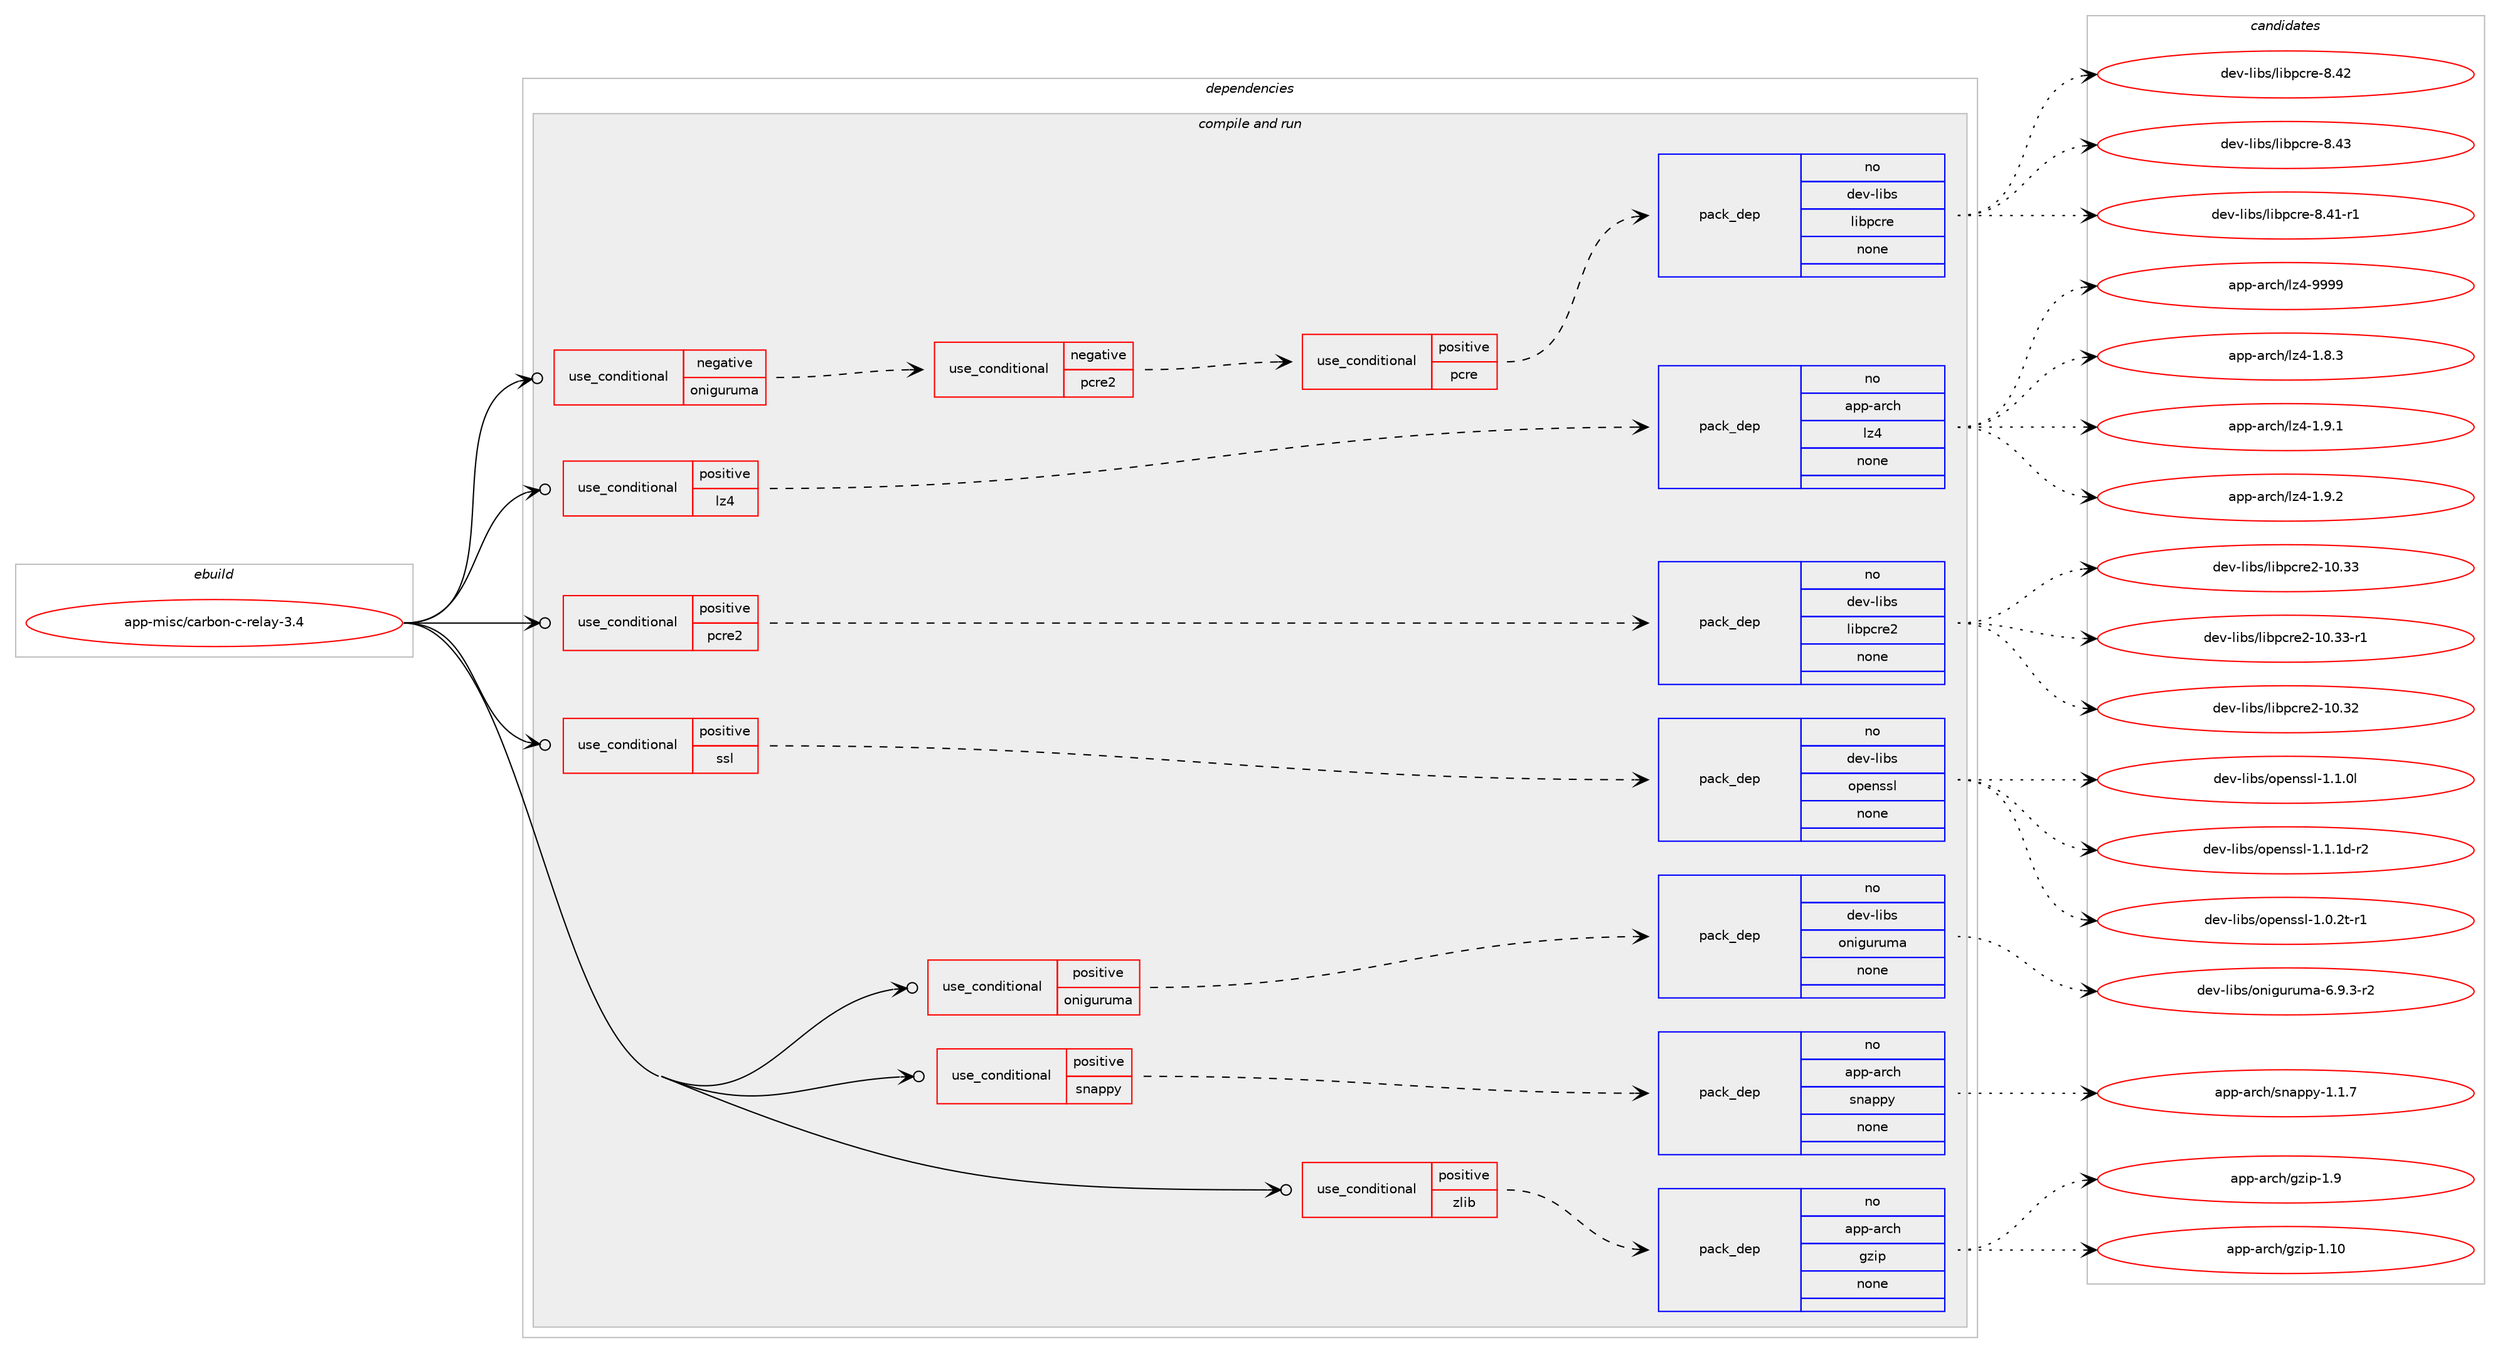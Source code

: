 digraph prolog {

# *************
# Graph options
# *************

newrank=true;
concentrate=true;
compound=true;
graph [rankdir=LR,fontname=Helvetica,fontsize=10,ranksep=1.5];#, ranksep=2.5, nodesep=0.2];
edge  [arrowhead=vee];
node  [fontname=Helvetica,fontsize=10];

# **********
# The ebuild
# **********

subgraph cluster_leftcol {
color=gray;
rank=same;
label=<<i>ebuild</i>>;
id [label="app-misc/carbon-c-relay-3.4", color=red, width=4, href="../app-misc/carbon-c-relay-3.4.svg"];
}

# ****************
# The dependencies
# ****************

subgraph cluster_midcol {
color=gray;
label=<<i>dependencies</i>>;
subgraph cluster_compile {
fillcolor="#eeeeee";
style=filled;
label=<<i>compile</i>>;
}
subgraph cluster_compileandrun {
fillcolor="#eeeeee";
style=filled;
label=<<i>compile and run</i>>;
subgraph cond118917 {
dependency497867 [label=<<TABLE BORDER="0" CELLBORDER="1" CELLSPACING="0" CELLPADDING="4"><TR><TD ROWSPAN="3" CELLPADDING="10">use_conditional</TD></TR><TR><TD>negative</TD></TR><TR><TD>oniguruma</TD></TR></TABLE>>, shape=none, color=red];
subgraph cond118918 {
dependency497868 [label=<<TABLE BORDER="0" CELLBORDER="1" CELLSPACING="0" CELLPADDING="4"><TR><TD ROWSPAN="3" CELLPADDING="10">use_conditional</TD></TR><TR><TD>negative</TD></TR><TR><TD>pcre2</TD></TR></TABLE>>, shape=none, color=red];
subgraph cond118919 {
dependency497869 [label=<<TABLE BORDER="0" CELLBORDER="1" CELLSPACING="0" CELLPADDING="4"><TR><TD ROWSPAN="3" CELLPADDING="10">use_conditional</TD></TR><TR><TD>positive</TD></TR><TR><TD>pcre</TD></TR></TABLE>>, shape=none, color=red];
subgraph pack369967 {
dependency497870 [label=<<TABLE BORDER="0" CELLBORDER="1" CELLSPACING="0" CELLPADDING="4" WIDTH="220"><TR><TD ROWSPAN="6" CELLPADDING="30">pack_dep</TD></TR><TR><TD WIDTH="110">no</TD></TR><TR><TD>dev-libs</TD></TR><TR><TD>libpcre</TD></TR><TR><TD>none</TD></TR><TR><TD></TD></TR></TABLE>>, shape=none, color=blue];
}
dependency497869:e -> dependency497870:w [weight=20,style="dashed",arrowhead="vee"];
}
dependency497868:e -> dependency497869:w [weight=20,style="dashed",arrowhead="vee"];
}
dependency497867:e -> dependency497868:w [weight=20,style="dashed",arrowhead="vee"];
}
id:e -> dependency497867:w [weight=20,style="solid",arrowhead="odotvee"];
subgraph cond118920 {
dependency497871 [label=<<TABLE BORDER="0" CELLBORDER="1" CELLSPACING="0" CELLPADDING="4"><TR><TD ROWSPAN="3" CELLPADDING="10">use_conditional</TD></TR><TR><TD>positive</TD></TR><TR><TD>lz4</TD></TR></TABLE>>, shape=none, color=red];
subgraph pack369968 {
dependency497872 [label=<<TABLE BORDER="0" CELLBORDER="1" CELLSPACING="0" CELLPADDING="4" WIDTH="220"><TR><TD ROWSPAN="6" CELLPADDING="30">pack_dep</TD></TR><TR><TD WIDTH="110">no</TD></TR><TR><TD>app-arch</TD></TR><TR><TD>lz4</TD></TR><TR><TD>none</TD></TR><TR><TD></TD></TR></TABLE>>, shape=none, color=blue];
}
dependency497871:e -> dependency497872:w [weight=20,style="dashed",arrowhead="vee"];
}
id:e -> dependency497871:w [weight=20,style="solid",arrowhead="odotvee"];
subgraph cond118921 {
dependency497873 [label=<<TABLE BORDER="0" CELLBORDER="1" CELLSPACING="0" CELLPADDING="4"><TR><TD ROWSPAN="3" CELLPADDING="10">use_conditional</TD></TR><TR><TD>positive</TD></TR><TR><TD>oniguruma</TD></TR></TABLE>>, shape=none, color=red];
subgraph pack369969 {
dependency497874 [label=<<TABLE BORDER="0" CELLBORDER="1" CELLSPACING="0" CELLPADDING="4" WIDTH="220"><TR><TD ROWSPAN="6" CELLPADDING="30">pack_dep</TD></TR><TR><TD WIDTH="110">no</TD></TR><TR><TD>dev-libs</TD></TR><TR><TD>oniguruma</TD></TR><TR><TD>none</TD></TR><TR><TD></TD></TR></TABLE>>, shape=none, color=blue];
}
dependency497873:e -> dependency497874:w [weight=20,style="dashed",arrowhead="vee"];
}
id:e -> dependency497873:w [weight=20,style="solid",arrowhead="odotvee"];
subgraph cond118922 {
dependency497875 [label=<<TABLE BORDER="0" CELLBORDER="1" CELLSPACING="0" CELLPADDING="4"><TR><TD ROWSPAN="3" CELLPADDING="10">use_conditional</TD></TR><TR><TD>positive</TD></TR><TR><TD>pcre2</TD></TR></TABLE>>, shape=none, color=red];
subgraph pack369970 {
dependency497876 [label=<<TABLE BORDER="0" CELLBORDER="1" CELLSPACING="0" CELLPADDING="4" WIDTH="220"><TR><TD ROWSPAN="6" CELLPADDING="30">pack_dep</TD></TR><TR><TD WIDTH="110">no</TD></TR><TR><TD>dev-libs</TD></TR><TR><TD>libpcre2</TD></TR><TR><TD>none</TD></TR><TR><TD></TD></TR></TABLE>>, shape=none, color=blue];
}
dependency497875:e -> dependency497876:w [weight=20,style="dashed",arrowhead="vee"];
}
id:e -> dependency497875:w [weight=20,style="solid",arrowhead="odotvee"];
subgraph cond118923 {
dependency497877 [label=<<TABLE BORDER="0" CELLBORDER="1" CELLSPACING="0" CELLPADDING="4"><TR><TD ROWSPAN="3" CELLPADDING="10">use_conditional</TD></TR><TR><TD>positive</TD></TR><TR><TD>snappy</TD></TR></TABLE>>, shape=none, color=red];
subgraph pack369971 {
dependency497878 [label=<<TABLE BORDER="0" CELLBORDER="1" CELLSPACING="0" CELLPADDING="4" WIDTH="220"><TR><TD ROWSPAN="6" CELLPADDING="30">pack_dep</TD></TR><TR><TD WIDTH="110">no</TD></TR><TR><TD>app-arch</TD></TR><TR><TD>snappy</TD></TR><TR><TD>none</TD></TR><TR><TD></TD></TR></TABLE>>, shape=none, color=blue];
}
dependency497877:e -> dependency497878:w [weight=20,style="dashed",arrowhead="vee"];
}
id:e -> dependency497877:w [weight=20,style="solid",arrowhead="odotvee"];
subgraph cond118924 {
dependency497879 [label=<<TABLE BORDER="0" CELLBORDER="1" CELLSPACING="0" CELLPADDING="4"><TR><TD ROWSPAN="3" CELLPADDING="10">use_conditional</TD></TR><TR><TD>positive</TD></TR><TR><TD>ssl</TD></TR></TABLE>>, shape=none, color=red];
subgraph pack369972 {
dependency497880 [label=<<TABLE BORDER="0" CELLBORDER="1" CELLSPACING="0" CELLPADDING="4" WIDTH="220"><TR><TD ROWSPAN="6" CELLPADDING="30">pack_dep</TD></TR><TR><TD WIDTH="110">no</TD></TR><TR><TD>dev-libs</TD></TR><TR><TD>openssl</TD></TR><TR><TD>none</TD></TR><TR><TD></TD></TR></TABLE>>, shape=none, color=blue];
}
dependency497879:e -> dependency497880:w [weight=20,style="dashed",arrowhead="vee"];
}
id:e -> dependency497879:w [weight=20,style="solid",arrowhead="odotvee"];
subgraph cond118925 {
dependency497881 [label=<<TABLE BORDER="0" CELLBORDER="1" CELLSPACING="0" CELLPADDING="4"><TR><TD ROWSPAN="3" CELLPADDING="10">use_conditional</TD></TR><TR><TD>positive</TD></TR><TR><TD>zlib</TD></TR></TABLE>>, shape=none, color=red];
subgraph pack369973 {
dependency497882 [label=<<TABLE BORDER="0" CELLBORDER="1" CELLSPACING="0" CELLPADDING="4" WIDTH="220"><TR><TD ROWSPAN="6" CELLPADDING="30">pack_dep</TD></TR><TR><TD WIDTH="110">no</TD></TR><TR><TD>app-arch</TD></TR><TR><TD>gzip</TD></TR><TR><TD>none</TD></TR><TR><TD></TD></TR></TABLE>>, shape=none, color=blue];
}
dependency497881:e -> dependency497882:w [weight=20,style="dashed",arrowhead="vee"];
}
id:e -> dependency497881:w [weight=20,style="solid",arrowhead="odotvee"];
}
subgraph cluster_run {
fillcolor="#eeeeee";
style=filled;
label=<<i>run</i>>;
}
}

# **************
# The candidates
# **************

subgraph cluster_choices {
rank=same;
color=gray;
label=<<i>candidates</i>>;

subgraph choice369967 {
color=black;
nodesep=1;
choice100101118451081059811547108105981129911410145564652494511449 [label="dev-libs/libpcre-8.41-r1", color=red, width=4,href="../dev-libs/libpcre-8.41-r1.svg"];
choice10010111845108105981154710810598112991141014556465250 [label="dev-libs/libpcre-8.42", color=red, width=4,href="../dev-libs/libpcre-8.42.svg"];
choice10010111845108105981154710810598112991141014556465251 [label="dev-libs/libpcre-8.43", color=red, width=4,href="../dev-libs/libpcre-8.43.svg"];
dependency497870:e -> choice100101118451081059811547108105981129911410145564652494511449:w [style=dotted,weight="100"];
dependency497870:e -> choice10010111845108105981154710810598112991141014556465250:w [style=dotted,weight="100"];
dependency497870:e -> choice10010111845108105981154710810598112991141014556465251:w [style=dotted,weight="100"];
}
subgraph choice369968 {
color=black;
nodesep=1;
choice971121124597114991044710812252454946564651 [label="app-arch/lz4-1.8.3", color=red, width=4,href="../app-arch/lz4-1.8.3.svg"];
choice971121124597114991044710812252454946574649 [label="app-arch/lz4-1.9.1", color=red, width=4,href="../app-arch/lz4-1.9.1.svg"];
choice971121124597114991044710812252454946574650 [label="app-arch/lz4-1.9.2", color=red, width=4,href="../app-arch/lz4-1.9.2.svg"];
choice9711211245971149910447108122524557575757 [label="app-arch/lz4-9999", color=red, width=4,href="../app-arch/lz4-9999.svg"];
dependency497872:e -> choice971121124597114991044710812252454946564651:w [style=dotted,weight="100"];
dependency497872:e -> choice971121124597114991044710812252454946574649:w [style=dotted,weight="100"];
dependency497872:e -> choice971121124597114991044710812252454946574650:w [style=dotted,weight="100"];
dependency497872:e -> choice9711211245971149910447108122524557575757:w [style=dotted,weight="100"];
}
subgraph choice369969 {
color=black;
nodesep=1;
choice100101118451081059811547111110105103117114117109974554465746514511450 [label="dev-libs/oniguruma-6.9.3-r2", color=red, width=4,href="../dev-libs/oniguruma-6.9.3-r2.svg"];
dependency497874:e -> choice100101118451081059811547111110105103117114117109974554465746514511450:w [style=dotted,weight="100"];
}
subgraph choice369970 {
color=black;
nodesep=1;
choice100101118451081059811547108105981129911410150454948465150 [label="dev-libs/libpcre2-10.32", color=red, width=4,href="../dev-libs/libpcre2-10.32.svg"];
choice100101118451081059811547108105981129911410150454948465151 [label="dev-libs/libpcre2-10.33", color=red, width=4,href="../dev-libs/libpcre2-10.33.svg"];
choice1001011184510810598115471081059811299114101504549484651514511449 [label="dev-libs/libpcre2-10.33-r1", color=red, width=4,href="../dev-libs/libpcre2-10.33-r1.svg"];
dependency497876:e -> choice100101118451081059811547108105981129911410150454948465150:w [style=dotted,weight="100"];
dependency497876:e -> choice100101118451081059811547108105981129911410150454948465151:w [style=dotted,weight="100"];
dependency497876:e -> choice1001011184510810598115471081059811299114101504549484651514511449:w [style=dotted,weight="100"];
}
subgraph choice369971 {
color=black;
nodesep=1;
choice971121124597114991044711511097112112121454946494655 [label="app-arch/snappy-1.1.7", color=red, width=4,href="../app-arch/snappy-1.1.7.svg"];
dependency497878:e -> choice971121124597114991044711511097112112121454946494655:w [style=dotted,weight="100"];
}
subgraph choice369972 {
color=black;
nodesep=1;
choice1001011184510810598115471111121011101151151084549464846501164511449 [label="dev-libs/openssl-1.0.2t-r1", color=red, width=4,href="../dev-libs/openssl-1.0.2t-r1.svg"];
choice100101118451081059811547111112101110115115108454946494648108 [label="dev-libs/openssl-1.1.0l", color=red, width=4,href="../dev-libs/openssl-1.1.0l.svg"];
choice1001011184510810598115471111121011101151151084549464946491004511450 [label="dev-libs/openssl-1.1.1d-r2", color=red, width=4,href="../dev-libs/openssl-1.1.1d-r2.svg"];
dependency497880:e -> choice1001011184510810598115471111121011101151151084549464846501164511449:w [style=dotted,weight="100"];
dependency497880:e -> choice100101118451081059811547111112101110115115108454946494648108:w [style=dotted,weight="100"];
dependency497880:e -> choice1001011184510810598115471111121011101151151084549464946491004511450:w [style=dotted,weight="100"];
}
subgraph choice369973 {
color=black;
nodesep=1;
choice97112112459711499104471031221051124549464948 [label="app-arch/gzip-1.10", color=red, width=4,href="../app-arch/gzip-1.10.svg"];
choice971121124597114991044710312210511245494657 [label="app-arch/gzip-1.9", color=red, width=4,href="../app-arch/gzip-1.9.svg"];
dependency497882:e -> choice97112112459711499104471031221051124549464948:w [style=dotted,weight="100"];
dependency497882:e -> choice971121124597114991044710312210511245494657:w [style=dotted,weight="100"];
}
}

}
